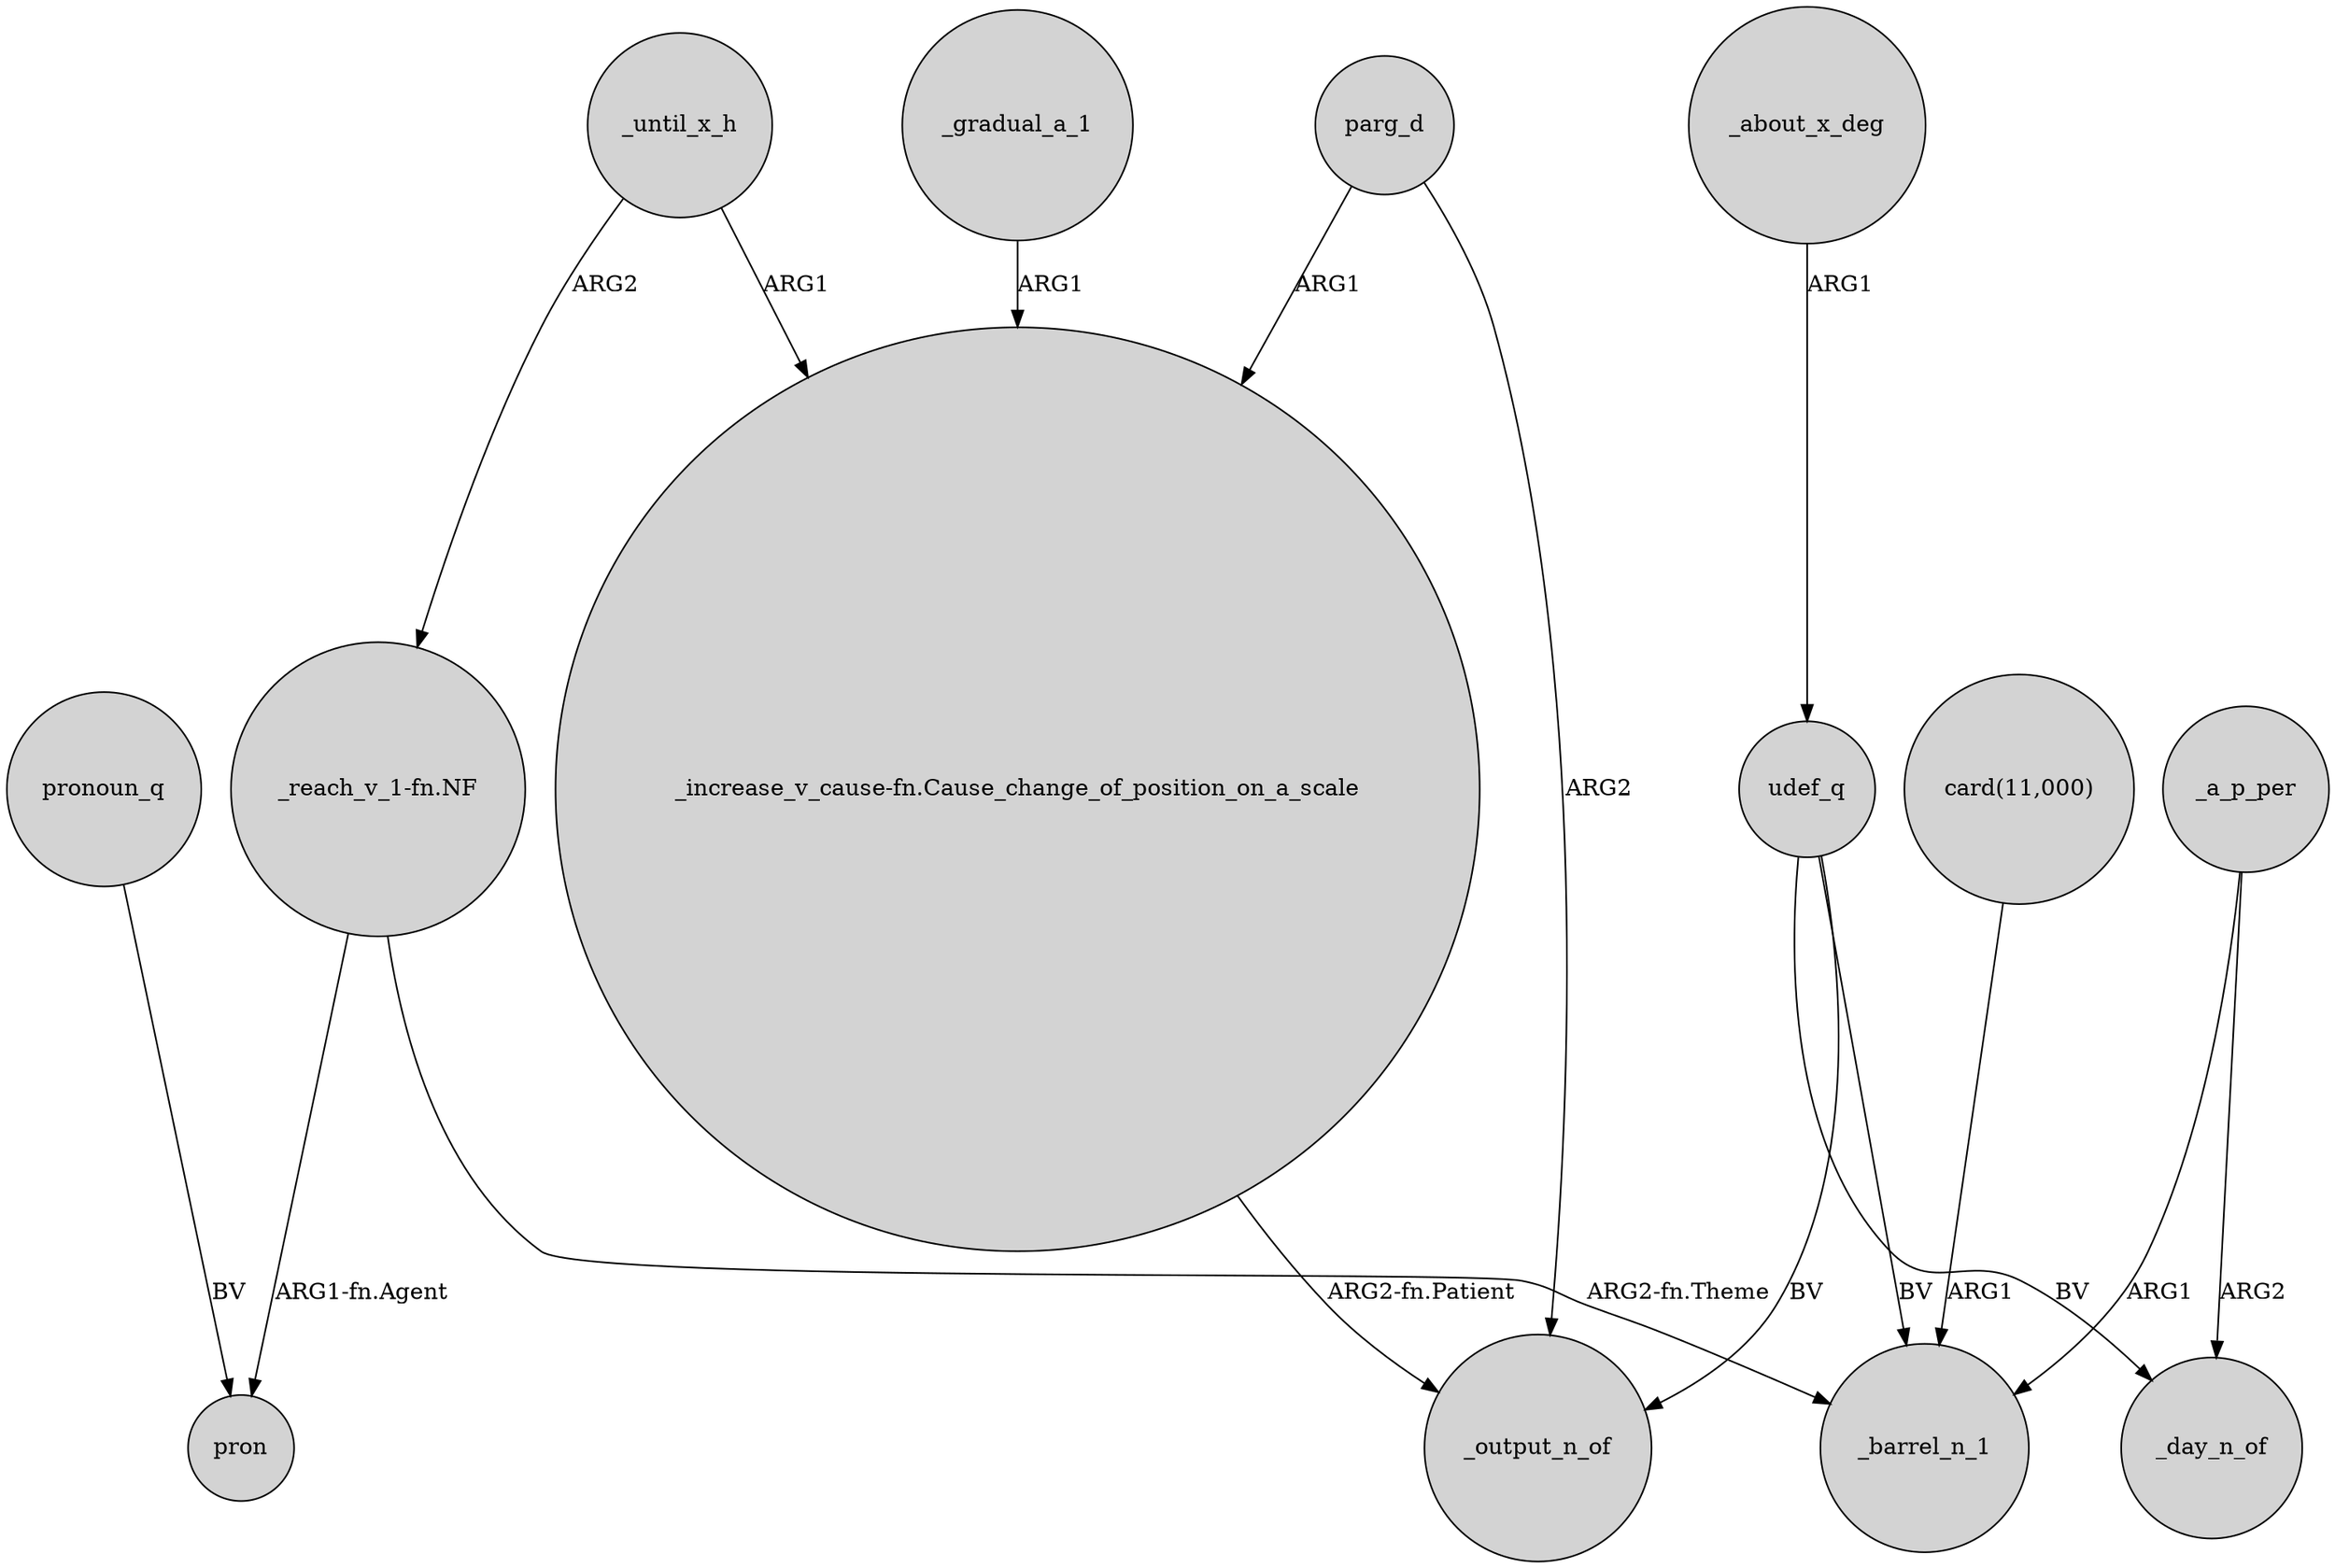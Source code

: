 digraph {
	node [shape=circle style=filled]
	_until_x_h -> "_increase_v_cause-fn.Cause_change_of_position_on_a_scale" [label=ARG1]
	"card(11,000)" -> _barrel_n_1 [label=ARG1]
	_a_p_per -> _barrel_n_1 [label=ARG1]
	parg_d -> "_increase_v_cause-fn.Cause_change_of_position_on_a_scale" [label=ARG1]
	_until_x_h -> "_reach_v_1-fn.NF" [label=ARG2]
	udef_q -> _day_n_of [label=BV]
	udef_q -> _barrel_n_1 [label=BV]
	_a_p_per -> _day_n_of [label=ARG2]
	parg_d -> _output_n_of [label=ARG2]
	_about_x_deg -> udef_q [label=ARG1]
	udef_q -> _output_n_of [label=BV]
	"_reach_v_1-fn.NF" -> _barrel_n_1 [label="ARG2-fn.Theme"]
	_gradual_a_1 -> "_increase_v_cause-fn.Cause_change_of_position_on_a_scale" [label=ARG1]
	"_increase_v_cause-fn.Cause_change_of_position_on_a_scale" -> _output_n_of [label="ARG2-fn.Patient"]
	"_reach_v_1-fn.NF" -> pron [label="ARG1-fn.Agent"]
	pronoun_q -> pron [label=BV]
}

